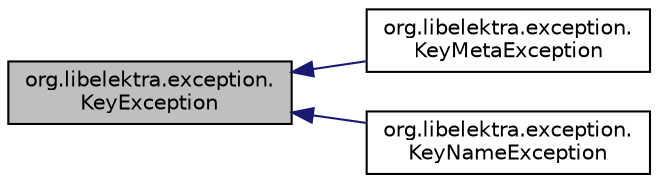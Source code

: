 digraph "org.libelektra.exception.KeyException"
{
 // LATEX_PDF_SIZE
  edge [fontname="Helvetica",fontsize="10",labelfontname="Helvetica",labelfontsize="10"];
  node [fontname="Helvetica",fontsize="10",shape=record];
  rankdir="LR";
  Node1 [label="org.libelektra.exception.\lKeyException",height=0.2,width=0.4,color="black", fillcolor="grey75", style="filled", fontcolor="black",tooltip="Indicates a generic exception while calling one of Key's methods    This exception is related to unre..."];
  Node1 -> Node2 [dir="back",color="midnightblue",fontsize="10",style="solid",fontname="Helvetica"];
  Node2 [label="org.libelektra.exception.\lKeyMetaException",height=0.2,width=0.4,color="black", fillcolor="white", style="filled",URL="$classorg_1_1libelektra_1_1exception_1_1KeyMetaException.html",tooltip="Indicates Key#copyMeta(Key, String), Key#copyAllMeta(Key), {} or  Key#removeMeta(String)} failed beca..."];
  Node1 -> Node3 [dir="back",color="midnightblue",fontsize="10",style="solid",fontname="Helvetica"];
  Node3 [label="org.libelektra.exception.\lKeyNameException",height=0.2,width=0.4,color="black", fillcolor="white", style="filled",URL="$classorg_1_1libelektra_1_1exception_1_1KeyNameException.html",tooltip="Indicates Key#setName(String), Key#setBaseName(String) or {} failed because the key name is invalid,..."];
}
